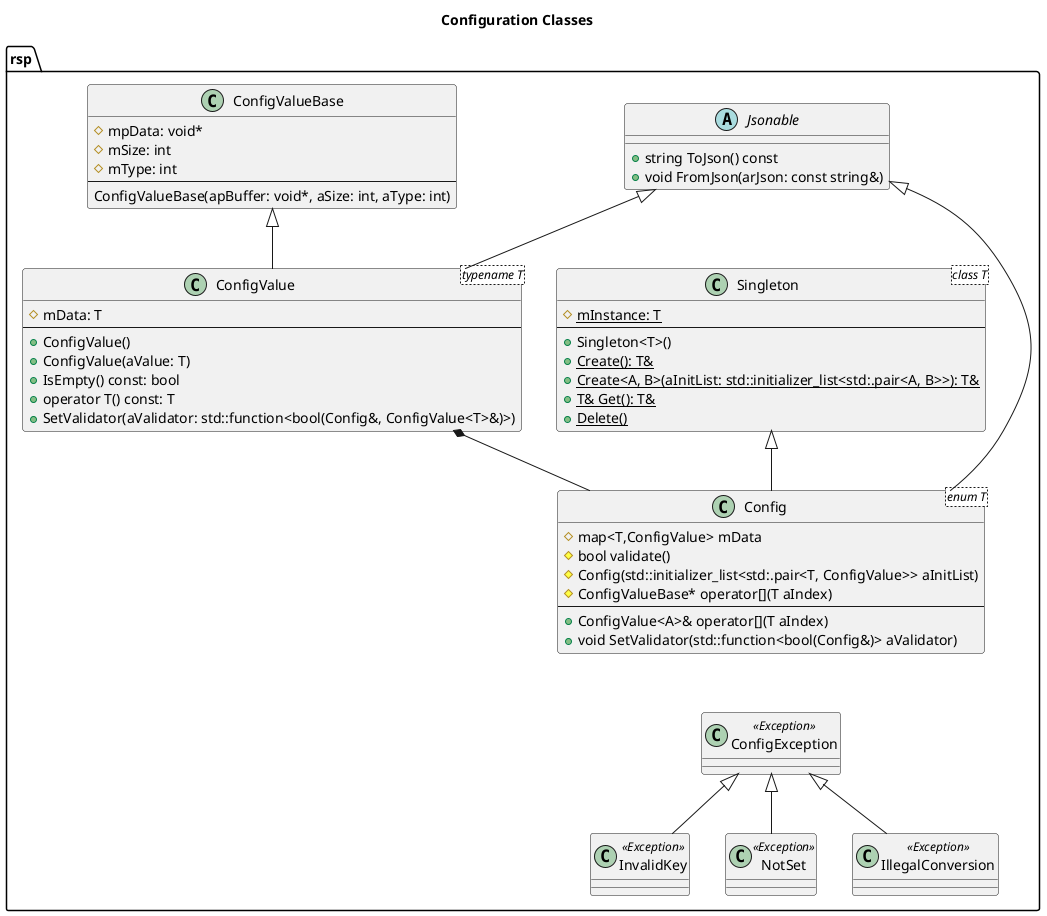 @startuml

skinparam stereotypeCBackgroundColor<<Exception>> Red
'hide stereotype

title Configuration Classes

namespace rsp {

abstract class Jsonable {
    +string ToJson() const
    +void FromJson(arJson: const string&)
}

class Singleton<class T> {
    #{static} mInstance: T
--
    +Singleton<T>()
    +{static} Create(): T&
    +{static} Create<A, B>(aInitList: std::initializer_list<std:.pair<A, B>>): T& 
    +{static} T& Get(): T& 
    +{static} Delete()
}

class ConfigValueBase {
    #mpData: void*
    #mSize: int
    #mType: int
--
    ConfigValueBase(apBuffer: void*, aSize: int, aType: int)
}

class ConfigValue<typename T> {
    #mData: T
--
    +ConfigValue()
    +ConfigValue(aValue: T)
    +IsEmpty() const: bool
    +operator T() const: T
    +SetValidator(aValidator: std::function<bool(Config&, ConfigValue<T>&)>)
}

class Config<enum T> {
    #map<T,ConfigValue> mData
    #bool validate()
    #Config(std::initializer_list<std:.pair<T, ConfigValue>> aInitList)
    #ConfigValueBase* operator[](T aIndex)
--
    +ConfigValue<A>& operator[](T aIndex)
    +void SetValidator(std::function<bool(Config&)> aValidator)
}

ConfigValueBase <|-- ConfigValue
ConfigValue *-- Config
Jsonable <|-- Config
Jsonable <|-- ConfigValue
Singleton <|-- Config

class ConfigException <<Exception>>
class InvalidKey <<Exception>>
class NotSet <<Exception>>
class IllegalConversion <<Exception>>

ConfigException <|-- InvalidKey
ConfigException <|-- NotSet
ConfigException <|-- IllegalConversion

Config <-down[hidden]- ConfigException

}

@enduml
